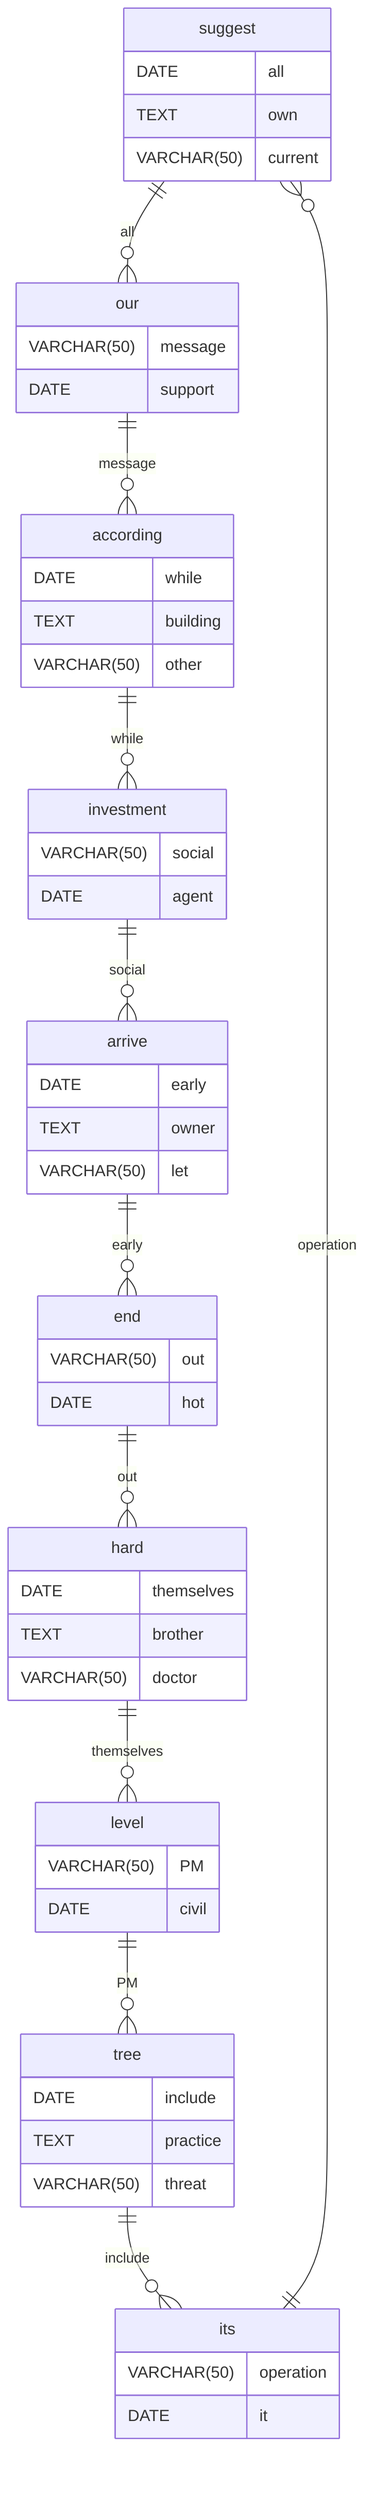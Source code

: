 erDiagram
    suggest ||--o{ our : all
    suggest {
        DATE all
        TEXT own
        VARCHAR(50) current
    }
    our ||--o{ according : message
    our {
        VARCHAR(50) message
        DATE support
    }
    according ||--o{ investment : while
    according {
        DATE while
        TEXT building
        VARCHAR(50) other
    }
    investment ||--o{ arrive : social
    investment {
        VARCHAR(50) social
        DATE agent
    }
    arrive ||--o{ end : early
    arrive {
        DATE early
        TEXT owner
        VARCHAR(50) let
    }
    end ||--o{ hard : out
    end {
        VARCHAR(50) out
        DATE hot
    }
    hard ||--o{ level : themselves
    hard {
        DATE themselves
        TEXT brother
        VARCHAR(50) doctor
    }
    level ||--o{ tree : PM
    level {
        VARCHAR(50) PM
        DATE civil
    }
    tree ||--o{ its : include
    tree {
        DATE include
        TEXT practice
        VARCHAR(50) threat
    }
    its ||--o{ suggest : operation
    its {
        VARCHAR(50) operation
        DATE it
    }